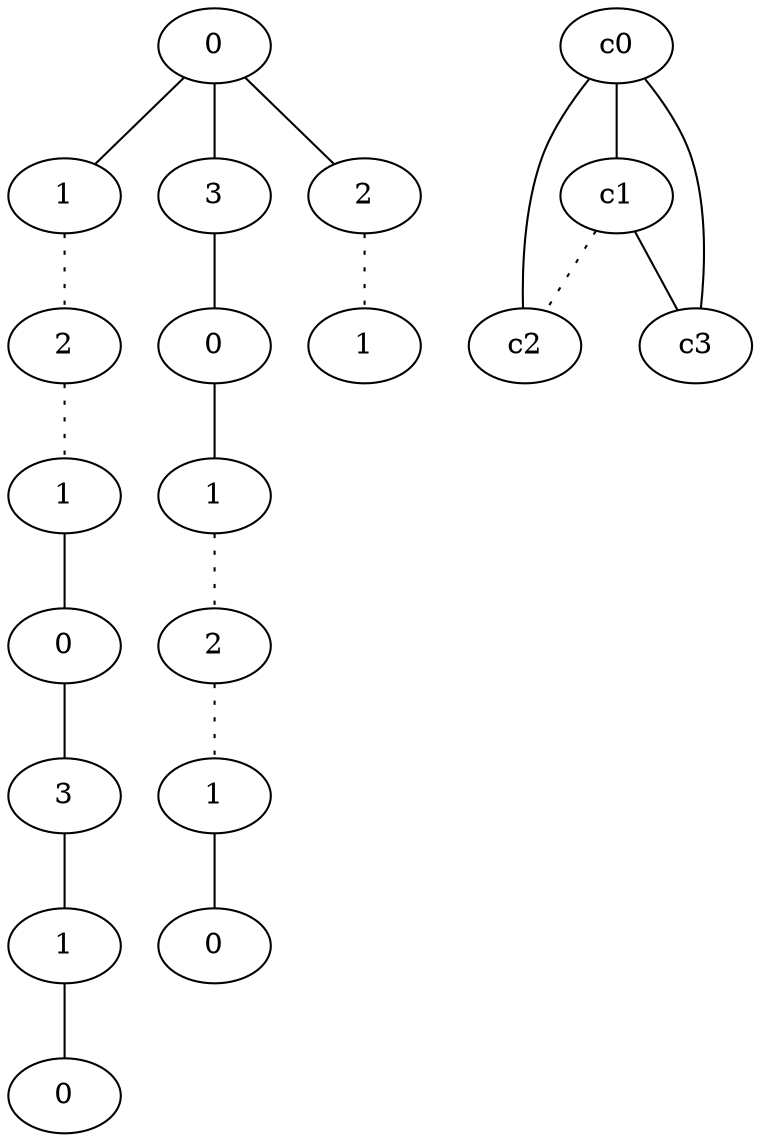 graph {
a0[label=0];
a1[label=1];
a2[label=2];
a3[label=1];
a4[label=0];
a5[label=3];
a6[label=1];
a7[label=0];
a8[label=3];
a9[label=0];
a10[label=1];
a11[label=2];
a12[label=1];
a13[label=0];
a14[label=2];
a15[label=1];
a0 -- a1;
a0 -- a8;
a0 -- a14;
a1 -- a2 [style=dotted];
a2 -- a3 [style=dotted];
a3 -- a4;
a4 -- a5;
a5 -- a6;
a6 -- a7;
a8 -- a9;
a9 -- a10;
a10 -- a11 [style=dotted];
a11 -- a12 [style=dotted];
a12 -- a13;
a14 -- a15 [style=dotted];
c0 -- c1;
c0 -- c2;
c0 -- c3;
c1 -- c2 [style=dotted];
c1 -- c3;
}
